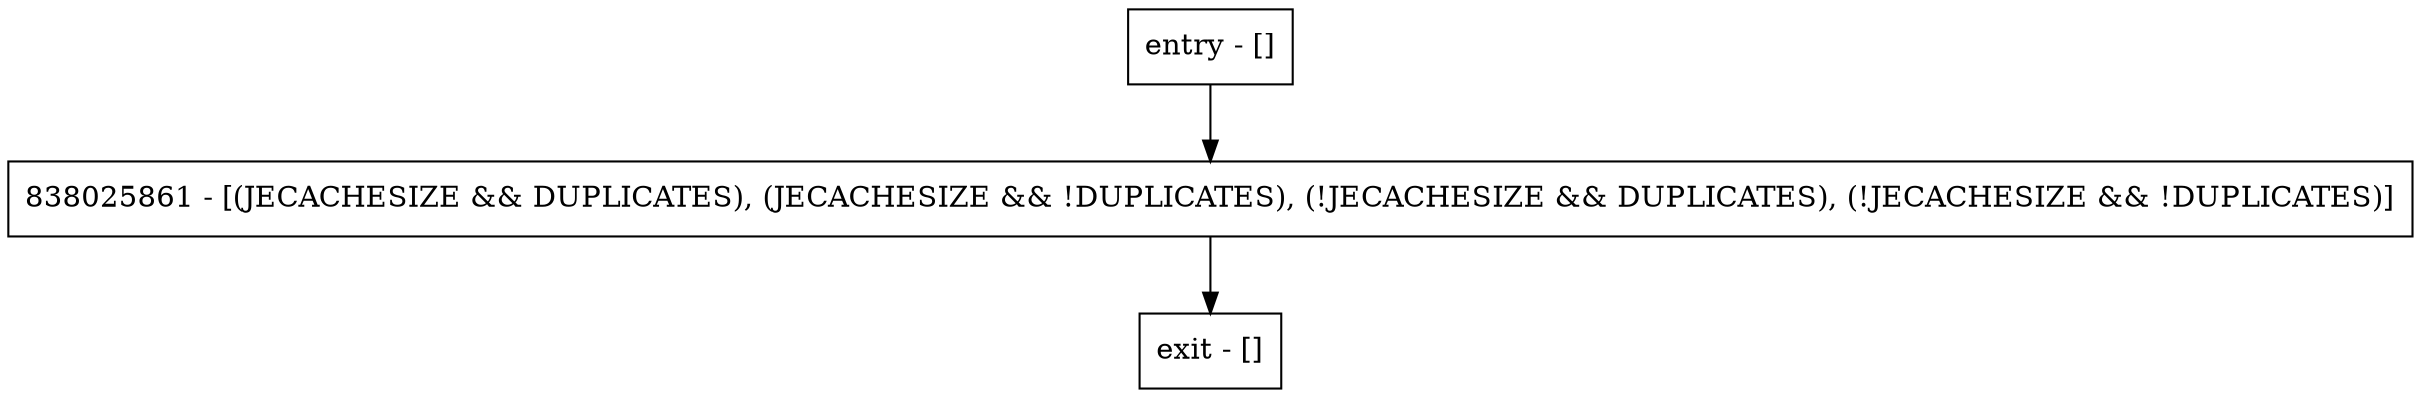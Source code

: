 digraph getLastEntrySize {
node [shape=record];
entry [label="entry - []"];
exit [label="exit - []"];
838025861 [label="838025861 - [(JECACHESIZE && DUPLICATES), (JECACHESIZE && !DUPLICATES), (!JECACHESIZE && DUPLICATES), (!JECACHESIZE && !DUPLICATES)]"];
entry;
exit;
entry -> 838025861;
838025861 -> exit;
}
